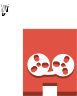 <?xml version="1.0" encoding="UTF-8"?>
<dia:diagram xmlns:dia="http://www.lysator.liu.se/~alla/dia/">
  <dia:layer name="Fondo" visible="true" active="true">
    <dia:group>
      <dia:object type="Standard - Text" version="1" id="O0">
        <dia:attribute name="obj_pos">
          <dia:point val="0,0"/>
        </dia:attribute>
        <dia:attribute name="obj_bb">
          <dia:rectangle val="0,-0.595;0.385,0.15"/>
        </dia:attribute>
        <dia:attribute name="text">
          <dia:composite type="text">
            <dia:attribute name="string">
              <dia:string># #</dia:string>
            </dia:attribute>
            <dia:attribute name="font">
              <dia:font family="monospace" style="0" name="Courier"/>
            </dia:attribute>
            <dia:attribute name="height">
              <dia:real val="0.8"/>
            </dia:attribute>
            <dia:attribute name="pos">
              <dia:point val="0,0"/>
            </dia:attribute>
            <dia:attribute name="color">
              <dia:color val="#000000"/>
            </dia:attribute>
            <dia:attribute name="alignment">
              <dia:enum val="0"/>
            </dia:attribute>
          </dia:composite>
        </dia:attribute>
        <dia:attribute name="valign">
          <dia:enum val="3"/>
        </dia:attribute>
      </dia:object>
      <dia:object type="Standard - Text" version="1" id="O1">
        <dia:attribute name="obj_pos">
          <dia:point val="0,0"/>
        </dia:attribute>
        <dia:attribute name="obj_bb">
          <dia:rectangle val="0,-0.595;0.385,0.15"/>
        </dia:attribute>
        <dia:attribute name="text">
          <dia:composite type="text">
            <dia:attribute name="string">
              <dia:string>#V#</dia:string>
            </dia:attribute>
            <dia:attribute name="font">
              <dia:font family="monospace" style="0" name="Courier"/>
            </dia:attribute>
            <dia:attribute name="height">
              <dia:real val="0.8"/>
            </dia:attribute>
            <dia:attribute name="pos">
              <dia:point val="0,0"/>
            </dia:attribute>
            <dia:attribute name="color">
              <dia:color val="#000000"/>
            </dia:attribute>
            <dia:attribute name="alignment">
              <dia:enum val="0"/>
            </dia:attribute>
          </dia:composite>
        </dia:attribute>
        <dia:attribute name="valign">
          <dia:enum val="3"/>
        </dia:attribute>
      </dia:object>
      <dia:object type="Standard - Text" version="1" id="O2">
        <dia:attribute name="obj_pos">
          <dia:point val="0,0"/>
        </dia:attribute>
        <dia:attribute name="obj_bb">
          <dia:rectangle val="0,-0.595;0.385,0.15"/>
        </dia:attribute>
        <dia:attribute name="text">
          <dia:composite type="text">
            <dia:attribute name="string">
              <dia:string>#i#</dia:string>
            </dia:attribute>
            <dia:attribute name="font">
              <dia:font family="monospace" style="0" name="Courier"/>
            </dia:attribute>
            <dia:attribute name="height">
              <dia:real val="0.8"/>
            </dia:attribute>
            <dia:attribute name="pos">
              <dia:point val="0,0"/>
            </dia:attribute>
            <dia:attribute name="color">
              <dia:color val="#000000"/>
            </dia:attribute>
            <dia:attribute name="alignment">
              <dia:enum val="0"/>
            </dia:attribute>
          </dia:composite>
        </dia:attribute>
        <dia:attribute name="valign">
          <dia:enum val="3"/>
        </dia:attribute>
      </dia:object>
      <dia:object type="Standard - Text" version="1" id="O3">
        <dia:attribute name="obj_pos">
          <dia:point val="0,0"/>
        </dia:attribute>
        <dia:attribute name="obj_bb">
          <dia:rectangle val="0,-0.595;0.385,0.15"/>
        </dia:attribute>
        <dia:attribute name="text">
          <dia:composite type="text">
            <dia:attribute name="string">
              <dia:string>#r#</dia:string>
            </dia:attribute>
            <dia:attribute name="font">
              <dia:font family="monospace" style="0" name="Courier"/>
            </dia:attribute>
            <dia:attribute name="height">
              <dia:real val="0.8"/>
            </dia:attribute>
            <dia:attribute name="pos">
              <dia:point val="0,0"/>
            </dia:attribute>
            <dia:attribute name="color">
              <dia:color val="#000000"/>
            </dia:attribute>
            <dia:attribute name="alignment">
              <dia:enum val="0"/>
            </dia:attribute>
          </dia:composite>
        </dia:attribute>
        <dia:attribute name="valign">
          <dia:enum val="3"/>
        </dia:attribute>
      </dia:object>
      <dia:object type="Standard - Text" version="1" id="O4">
        <dia:attribute name="obj_pos">
          <dia:point val="0,0"/>
        </dia:attribute>
        <dia:attribute name="obj_bb">
          <dia:rectangle val="0,-0.595;0.385,0.15"/>
        </dia:attribute>
        <dia:attribute name="text">
          <dia:composite type="text">
            <dia:attribute name="string">
              <dia:string>#t#</dia:string>
            </dia:attribute>
            <dia:attribute name="font">
              <dia:font family="monospace" style="0" name="Courier"/>
            </dia:attribute>
            <dia:attribute name="height">
              <dia:real val="0.8"/>
            </dia:attribute>
            <dia:attribute name="pos">
              <dia:point val="0,0"/>
            </dia:attribute>
            <dia:attribute name="color">
              <dia:color val="#000000"/>
            </dia:attribute>
            <dia:attribute name="alignment">
              <dia:enum val="0"/>
            </dia:attribute>
          </dia:composite>
        </dia:attribute>
        <dia:attribute name="valign">
          <dia:enum val="3"/>
        </dia:attribute>
      </dia:object>
      <dia:object type="Standard - Text" version="1" id="O5">
        <dia:attribute name="obj_pos">
          <dia:point val="0,0"/>
        </dia:attribute>
        <dia:attribute name="obj_bb">
          <dia:rectangle val="0,-0.595;0.385,0.15"/>
        </dia:attribute>
        <dia:attribute name="text">
          <dia:composite type="text">
            <dia:attribute name="string">
              <dia:string>#u#</dia:string>
            </dia:attribute>
            <dia:attribute name="font">
              <dia:font family="monospace" style="0" name="Courier"/>
            </dia:attribute>
            <dia:attribute name="height">
              <dia:real val="0.8"/>
            </dia:attribute>
            <dia:attribute name="pos">
              <dia:point val="0,0"/>
            </dia:attribute>
            <dia:attribute name="color">
              <dia:color val="#000000"/>
            </dia:attribute>
            <dia:attribute name="alignment">
              <dia:enum val="0"/>
            </dia:attribute>
          </dia:composite>
        </dia:attribute>
        <dia:attribute name="valign">
          <dia:enum val="3"/>
        </dia:attribute>
      </dia:object>
      <dia:object type="Standard - Text" version="1" id="O6">
        <dia:attribute name="obj_pos">
          <dia:point val="0,0"/>
        </dia:attribute>
        <dia:attribute name="obj_bb">
          <dia:rectangle val="0,-0.595;0.385,0.15"/>
        </dia:attribute>
        <dia:attribute name="text">
          <dia:composite type="text">
            <dia:attribute name="string">
              <dia:string>#a#</dia:string>
            </dia:attribute>
            <dia:attribute name="font">
              <dia:font family="monospace" style="0" name="Courier"/>
            </dia:attribute>
            <dia:attribute name="height">
              <dia:real val="0.8"/>
            </dia:attribute>
            <dia:attribute name="pos">
              <dia:point val="0,0"/>
            </dia:attribute>
            <dia:attribute name="color">
              <dia:color val="#000000"/>
            </dia:attribute>
            <dia:attribute name="alignment">
              <dia:enum val="0"/>
            </dia:attribute>
          </dia:composite>
        </dia:attribute>
        <dia:attribute name="valign">
          <dia:enum val="3"/>
        </dia:attribute>
      </dia:object>
      <dia:object type="Standard - Text" version="1" id="O7">
        <dia:attribute name="obj_pos">
          <dia:point val="0,0"/>
        </dia:attribute>
        <dia:attribute name="obj_bb">
          <dia:rectangle val="0,-0.595;0.385,0.15"/>
        </dia:attribute>
        <dia:attribute name="text">
          <dia:composite type="text">
            <dia:attribute name="string">
              <dia:string>#l#</dia:string>
            </dia:attribute>
            <dia:attribute name="font">
              <dia:font family="monospace" style="0" name="Courier"/>
            </dia:attribute>
            <dia:attribute name="height">
              <dia:real val="0.8"/>
            </dia:attribute>
            <dia:attribute name="pos">
              <dia:point val="0,0"/>
            </dia:attribute>
            <dia:attribute name="color">
              <dia:color val="#000000"/>
            </dia:attribute>
            <dia:attribute name="alignment">
              <dia:enum val="0"/>
            </dia:attribute>
          </dia:composite>
        </dia:attribute>
        <dia:attribute name="valign">
          <dia:enum val="3"/>
        </dia:attribute>
      </dia:object>
      <dia:object type="Standard - Text" version="1" id="O8">
        <dia:attribute name="obj_pos">
          <dia:point val="0,0"/>
        </dia:attribute>
        <dia:attribute name="obj_bb">
          <dia:rectangle val="0,-0.595;0.385,0.15"/>
        </dia:attribute>
        <dia:attribute name="text">
          <dia:composite type="text">
            <dia:attribute name="string">
              <dia:string># #</dia:string>
            </dia:attribute>
            <dia:attribute name="font">
              <dia:font family="monospace" style="0" name="Courier"/>
            </dia:attribute>
            <dia:attribute name="height">
              <dia:real val="0.8"/>
            </dia:attribute>
            <dia:attribute name="pos">
              <dia:point val="0,0"/>
            </dia:attribute>
            <dia:attribute name="color">
              <dia:color val="#000000"/>
            </dia:attribute>
            <dia:attribute name="alignment">
              <dia:enum val="0"/>
            </dia:attribute>
          </dia:composite>
        </dia:attribute>
        <dia:attribute name="valign">
          <dia:enum val="3"/>
        </dia:attribute>
      </dia:object>
      <dia:object type="Standard - Text" version="1" id="O9">
        <dia:attribute name="obj_pos">
          <dia:point val="0,0"/>
        </dia:attribute>
        <dia:attribute name="obj_bb">
          <dia:rectangle val="0,-0.595;0.385,0.15"/>
        </dia:attribute>
        <dia:attribute name="text">
          <dia:composite type="text">
            <dia:attribute name="string">
              <dia:string>#T#</dia:string>
            </dia:attribute>
            <dia:attribute name="font">
              <dia:font family="monospace" style="0" name="Courier"/>
            </dia:attribute>
            <dia:attribute name="height">
              <dia:real val="0.8"/>
            </dia:attribute>
            <dia:attribute name="pos">
              <dia:point val="0,0"/>
            </dia:attribute>
            <dia:attribute name="color">
              <dia:color val="#000000"/>
            </dia:attribute>
            <dia:attribute name="alignment">
              <dia:enum val="0"/>
            </dia:attribute>
          </dia:composite>
        </dia:attribute>
        <dia:attribute name="valign">
          <dia:enum val="3"/>
        </dia:attribute>
      </dia:object>
      <dia:object type="Standard - Text" version="1" id="O10">
        <dia:attribute name="obj_pos">
          <dia:point val="0,0"/>
        </dia:attribute>
        <dia:attribute name="obj_bb">
          <dia:rectangle val="0,-0.595;0.385,0.15"/>
        </dia:attribute>
        <dia:attribute name="text">
          <dia:composite type="text">
            <dia:attribute name="string">
              <dia:string>#a#</dia:string>
            </dia:attribute>
            <dia:attribute name="font">
              <dia:font family="monospace" style="0" name="Courier"/>
            </dia:attribute>
            <dia:attribute name="height">
              <dia:real val="0.8"/>
            </dia:attribute>
            <dia:attribute name="pos">
              <dia:point val="0,0"/>
            </dia:attribute>
            <dia:attribute name="color">
              <dia:color val="#000000"/>
            </dia:attribute>
            <dia:attribute name="alignment">
              <dia:enum val="0"/>
            </dia:attribute>
          </dia:composite>
        </dia:attribute>
        <dia:attribute name="valign">
          <dia:enum val="3"/>
        </dia:attribute>
      </dia:object>
      <dia:object type="Standard - Text" version="1" id="O11">
        <dia:attribute name="obj_pos">
          <dia:point val="0,0"/>
        </dia:attribute>
        <dia:attribute name="obj_bb">
          <dia:rectangle val="0,-0.595;0.385,0.15"/>
        </dia:attribute>
        <dia:attribute name="text">
          <dia:composite type="text">
            <dia:attribute name="string">
              <dia:string>#p#</dia:string>
            </dia:attribute>
            <dia:attribute name="font">
              <dia:font family="monospace" style="0" name="Courier"/>
            </dia:attribute>
            <dia:attribute name="height">
              <dia:real val="0.8"/>
            </dia:attribute>
            <dia:attribute name="pos">
              <dia:point val="0,0"/>
            </dia:attribute>
            <dia:attribute name="color">
              <dia:color val="#000000"/>
            </dia:attribute>
            <dia:attribute name="alignment">
              <dia:enum val="0"/>
            </dia:attribute>
          </dia:composite>
        </dia:attribute>
        <dia:attribute name="valign">
          <dia:enum val="3"/>
        </dia:attribute>
      </dia:object>
      <dia:object type="Standard - Text" version="1" id="O12">
        <dia:attribute name="obj_pos">
          <dia:point val="0,0"/>
        </dia:attribute>
        <dia:attribute name="obj_bb">
          <dia:rectangle val="0,-0.595;0.385,0.15"/>
        </dia:attribute>
        <dia:attribute name="text">
          <dia:composite type="text">
            <dia:attribute name="string">
              <dia:string>#e#</dia:string>
            </dia:attribute>
            <dia:attribute name="font">
              <dia:font family="monospace" style="0" name="Courier"/>
            </dia:attribute>
            <dia:attribute name="height">
              <dia:real val="0.8"/>
            </dia:attribute>
            <dia:attribute name="pos">
              <dia:point val="0,0"/>
            </dia:attribute>
            <dia:attribute name="color">
              <dia:color val="#000000"/>
            </dia:attribute>
            <dia:attribute name="alignment">
              <dia:enum val="0"/>
            </dia:attribute>
          </dia:composite>
        </dia:attribute>
        <dia:attribute name="valign">
          <dia:enum val="3"/>
        </dia:attribute>
      </dia:object>
      <dia:object type="Standard - Text" version="1" id="O13">
        <dia:attribute name="obj_pos">
          <dia:point val="0,0"/>
        </dia:attribute>
        <dia:attribute name="obj_bb">
          <dia:rectangle val="0,-0.595;0.385,0.15"/>
        </dia:attribute>
        <dia:attribute name="text">
          <dia:composite type="text">
            <dia:attribute name="string">
              <dia:string># #</dia:string>
            </dia:attribute>
            <dia:attribute name="font">
              <dia:font family="monospace" style="0" name="Courier"/>
            </dia:attribute>
            <dia:attribute name="height">
              <dia:real val="0.8"/>
            </dia:attribute>
            <dia:attribute name="pos">
              <dia:point val="0,0"/>
            </dia:attribute>
            <dia:attribute name="color">
              <dia:color val="#000000"/>
            </dia:attribute>
            <dia:attribute name="alignment">
              <dia:enum val="0"/>
            </dia:attribute>
          </dia:composite>
        </dia:attribute>
        <dia:attribute name="valign">
          <dia:enum val="3"/>
        </dia:attribute>
      </dia:object>
      <dia:object type="Standard - Text" version="1" id="O14">
        <dia:attribute name="obj_pos">
          <dia:point val="0,0"/>
        </dia:attribute>
        <dia:attribute name="obj_bb">
          <dia:rectangle val="0,-0.595;0.385,0.15"/>
        </dia:attribute>
        <dia:attribute name="text">
          <dia:composite type="text">
            <dia:attribute name="string">
              <dia:string>#L#</dia:string>
            </dia:attribute>
            <dia:attribute name="font">
              <dia:font family="monospace" style="0" name="Courier"/>
            </dia:attribute>
            <dia:attribute name="height">
              <dia:real val="0.8"/>
            </dia:attribute>
            <dia:attribute name="pos">
              <dia:point val="0,0"/>
            </dia:attribute>
            <dia:attribute name="color">
              <dia:color val="#000000"/>
            </dia:attribute>
            <dia:attribute name="alignment">
              <dia:enum val="0"/>
            </dia:attribute>
          </dia:composite>
        </dia:attribute>
        <dia:attribute name="valign">
          <dia:enum val="3"/>
        </dia:attribute>
      </dia:object>
      <dia:object type="Standard - Text" version="1" id="O15">
        <dia:attribute name="obj_pos">
          <dia:point val="0,0"/>
        </dia:attribute>
        <dia:attribute name="obj_bb">
          <dia:rectangle val="0,-0.595;0.385,0.15"/>
        </dia:attribute>
        <dia:attribute name="text">
          <dia:composite type="text">
            <dia:attribute name="string">
              <dia:string>#i#</dia:string>
            </dia:attribute>
            <dia:attribute name="font">
              <dia:font family="monospace" style="0" name="Courier"/>
            </dia:attribute>
            <dia:attribute name="height">
              <dia:real val="0.8"/>
            </dia:attribute>
            <dia:attribute name="pos">
              <dia:point val="0,0"/>
            </dia:attribute>
            <dia:attribute name="color">
              <dia:color val="#000000"/>
            </dia:attribute>
            <dia:attribute name="alignment">
              <dia:enum val="0"/>
            </dia:attribute>
          </dia:composite>
        </dia:attribute>
        <dia:attribute name="valign">
          <dia:enum val="3"/>
        </dia:attribute>
      </dia:object>
      <dia:object type="Standard - Text" version="1" id="O16">
        <dia:attribute name="obj_pos">
          <dia:point val="0,0"/>
        </dia:attribute>
        <dia:attribute name="obj_bb">
          <dia:rectangle val="0,-0.595;0.385,0.15"/>
        </dia:attribute>
        <dia:attribute name="text">
          <dia:composite type="text">
            <dia:attribute name="string">
              <dia:string>#b#</dia:string>
            </dia:attribute>
            <dia:attribute name="font">
              <dia:font family="monospace" style="0" name="Courier"/>
            </dia:attribute>
            <dia:attribute name="height">
              <dia:real val="0.8"/>
            </dia:attribute>
            <dia:attribute name="pos">
              <dia:point val="0,0"/>
            </dia:attribute>
            <dia:attribute name="color">
              <dia:color val="#000000"/>
            </dia:attribute>
            <dia:attribute name="alignment">
              <dia:enum val="0"/>
            </dia:attribute>
          </dia:composite>
        </dia:attribute>
        <dia:attribute name="valign">
          <dia:enum val="3"/>
        </dia:attribute>
      </dia:object>
      <dia:object type="Standard - Text" version="1" id="O17">
        <dia:attribute name="obj_pos">
          <dia:point val="0,0"/>
        </dia:attribute>
        <dia:attribute name="obj_bb">
          <dia:rectangle val="0,-0.595;0.385,0.15"/>
        </dia:attribute>
        <dia:attribute name="text">
          <dia:composite type="text">
            <dia:attribute name="string">
              <dia:string>#r#</dia:string>
            </dia:attribute>
            <dia:attribute name="font">
              <dia:font family="monospace" style="0" name="Courier"/>
            </dia:attribute>
            <dia:attribute name="height">
              <dia:real val="0.8"/>
            </dia:attribute>
            <dia:attribute name="pos">
              <dia:point val="0,0"/>
            </dia:attribute>
            <dia:attribute name="color">
              <dia:color val="#000000"/>
            </dia:attribute>
            <dia:attribute name="alignment">
              <dia:enum val="0"/>
            </dia:attribute>
          </dia:composite>
        </dia:attribute>
        <dia:attribute name="valign">
          <dia:enum val="3"/>
        </dia:attribute>
      </dia:object>
      <dia:object type="Standard - Text" version="1" id="O18">
        <dia:attribute name="obj_pos">
          <dia:point val="0,0"/>
        </dia:attribute>
        <dia:attribute name="obj_bb">
          <dia:rectangle val="0,-0.595;0.385,0.15"/>
        </dia:attribute>
        <dia:attribute name="text">
          <dia:composite type="text">
            <dia:attribute name="string">
              <dia:string>#a#</dia:string>
            </dia:attribute>
            <dia:attribute name="font">
              <dia:font family="monospace" style="0" name="Courier"/>
            </dia:attribute>
            <dia:attribute name="height">
              <dia:real val="0.8"/>
            </dia:attribute>
            <dia:attribute name="pos">
              <dia:point val="0,0"/>
            </dia:attribute>
            <dia:attribute name="color">
              <dia:color val="#000000"/>
            </dia:attribute>
            <dia:attribute name="alignment">
              <dia:enum val="0"/>
            </dia:attribute>
          </dia:composite>
        </dia:attribute>
        <dia:attribute name="valign">
          <dia:enum val="3"/>
        </dia:attribute>
      </dia:object>
      <dia:object type="Standard - Text" version="1" id="O19">
        <dia:attribute name="obj_pos">
          <dia:point val="0,0"/>
        </dia:attribute>
        <dia:attribute name="obj_bb">
          <dia:rectangle val="0,-0.595;0.385,0.15"/>
        </dia:attribute>
        <dia:attribute name="text">
          <dia:composite type="text">
            <dia:attribute name="string">
              <dia:string>#r#</dia:string>
            </dia:attribute>
            <dia:attribute name="font">
              <dia:font family="monospace" style="0" name="Courier"/>
            </dia:attribute>
            <dia:attribute name="height">
              <dia:real val="0.8"/>
            </dia:attribute>
            <dia:attribute name="pos">
              <dia:point val="0,0"/>
            </dia:attribute>
            <dia:attribute name="color">
              <dia:color val="#000000"/>
            </dia:attribute>
            <dia:attribute name="alignment">
              <dia:enum val="0"/>
            </dia:attribute>
          </dia:composite>
        </dia:attribute>
        <dia:attribute name="valign">
          <dia:enum val="3"/>
        </dia:attribute>
      </dia:object>
      <dia:object type="Standard - Text" version="1" id="O20">
        <dia:attribute name="obj_pos">
          <dia:point val="0,0"/>
        </dia:attribute>
        <dia:attribute name="obj_bb">
          <dia:rectangle val="0,-0.595;0.385,0.15"/>
        </dia:attribute>
        <dia:attribute name="text">
          <dia:composite type="text">
            <dia:attribute name="string">
              <dia:string>#y#</dia:string>
            </dia:attribute>
            <dia:attribute name="font">
              <dia:font family="monospace" style="0" name="Courier"/>
            </dia:attribute>
            <dia:attribute name="height">
              <dia:real val="0.8"/>
            </dia:attribute>
            <dia:attribute name="pos">
              <dia:point val="0,0"/>
            </dia:attribute>
            <dia:attribute name="color">
              <dia:color val="#000000"/>
            </dia:attribute>
            <dia:attribute name="alignment">
              <dia:enum val="0"/>
            </dia:attribute>
          </dia:composite>
        </dia:attribute>
        <dia:attribute name="valign">
          <dia:enum val="3"/>
        </dia:attribute>
      </dia:object>
      <dia:group>
        <dia:group>
          <dia:object type="Standard - Box" version="0" id="O21">
            <dia:attribute name="obj_pos">
              <dia:point val="2.057,3.472"/>
            </dia:attribute>
            <dia:attribute name="obj_bb">
              <dia:rectangle val="2.057,3.472;2.831,3.631"/>
            </dia:attribute>
            <dia:attribute name="elem_corner">
              <dia:point val="2.057,3.472"/>
            </dia:attribute>
            <dia:attribute name="elem_width">
              <dia:real val="0.774"/>
            </dia:attribute>
            <dia:attribute name="elem_height">
              <dia:real val="0.159"/>
            </dia:attribute>
            <dia:attribute name="border_width">
              <dia:real val="0"/>
            </dia:attribute>
            <dia:attribute name="border_color">
              <dia:color val="#8c3123"/>
            </dia:attribute>
            <dia:attribute name="inner_color">
              <dia:color val="#8c3123"/>
            </dia:attribute>
            <dia:attribute name="show_background">
              <dia:boolean val="true"/>
            </dia:attribute>
          </dia:object>
        </dia:group>
        <dia:group>
          <dia:object type="Standard - Polygon" version="0" id="O22">
            <dia:attribute name="obj_pos">
              <dia:point val="3.768,0.823"/>
            </dia:attribute>
            <dia:attribute name="obj_bb">
              <dia:rectangle val="1.121,0.823;3.768,3.977"/>
            </dia:attribute>
            <dia:attribute name="poly_points">
              <dia:point val="3.768,0.823"/>
              <dia:point val="3.768,3.977"/>
              <dia:point val="2.831,3.977"/>
              <dia:point val="2.831,3.472"/>
              <dia:point val="2.057,3.472"/>
              <dia:point val="2.057,3.964"/>
              <dia:point val="1.121,3.964"/>
              <dia:point val="1.121,0.823"/>
            </dia:attribute>
            <dia:attribute name="line_color">
              <dia:color val="#e05243"/>
            </dia:attribute>
            <dia:attribute name="line_width">
              <dia:real val="0"/>
            </dia:attribute>
            <dia:attribute name="inner_color">
              <dia:color val="#e05243"/>
            </dia:attribute>
            <dia:attribute name="show_background">
              <dia:boolean val="true"/>
            </dia:attribute>
          </dia:object>
        </dia:group>
        <dia:group>
          <dia:object type="Standard - Box" version="0" id="O23">
            <dia:attribute name="obj_pos">
              <dia:point val="2.831,3.964"/>
            </dia:attribute>
            <dia:attribute name="obj_bb">
              <dia:rectangle val="2.831,3.964;3.768,4.123"/>
            </dia:attribute>
            <dia:attribute name="elem_corner">
              <dia:point val="2.831,3.964"/>
            </dia:attribute>
            <dia:attribute name="elem_width">
              <dia:real val="0.936"/>
            </dia:attribute>
            <dia:attribute name="elem_height">
              <dia:real val="0.159"/>
            </dia:attribute>
            <dia:attribute name="border_width">
              <dia:real val="0"/>
            </dia:attribute>
            <dia:attribute name="border_color">
              <dia:color val="#8c3123"/>
            </dia:attribute>
            <dia:attribute name="inner_color">
              <dia:color val="#8c3123"/>
            </dia:attribute>
            <dia:attribute name="show_background">
              <dia:boolean val="true"/>
            </dia:attribute>
          </dia:object>
        </dia:group>
        <dia:group>
          <dia:object type="Standard - Box" version="0" id="O24">
            <dia:attribute name="obj_pos">
              <dia:point val="1.121,3.964"/>
            </dia:attribute>
            <dia:attribute name="obj_bb">
              <dia:rectangle val="1.121,3.964;2.057,4.123"/>
            </dia:attribute>
            <dia:attribute name="elem_corner">
              <dia:point val="1.121,3.964"/>
            </dia:attribute>
            <dia:attribute name="elem_width">
              <dia:real val="0.936"/>
            </dia:attribute>
            <dia:attribute name="elem_height">
              <dia:real val="0.159"/>
            </dia:attribute>
            <dia:attribute name="border_width">
              <dia:real val="0"/>
            </dia:attribute>
            <dia:attribute name="border_color">
              <dia:color val="#8c3123"/>
            </dia:attribute>
            <dia:attribute name="inner_color">
              <dia:color val="#8c3123"/>
            </dia:attribute>
            <dia:attribute name="show_background">
              <dia:boolean val="true"/>
            </dia:attribute>
          </dia:object>
        </dia:group>
      </dia:group>
      <dia:group>
        <dia:group>
          <dia:object type="Standard - Box" version="0" id="O25">
            <dia:attribute name="obj_pos">
              <dia:point val="1.343,2.571"/>
            </dia:attribute>
            <dia:attribute name="obj_bb">
              <dia:rectangle val="1.343,2.571;2.418,2.677"/>
            </dia:attribute>
            <dia:attribute name="elem_corner">
              <dia:point val="1.343,2.571"/>
            </dia:attribute>
            <dia:attribute name="elem_width">
              <dia:real val="1.075"/>
            </dia:attribute>
            <dia:attribute name="elem_height">
              <dia:real val="0.106"/>
            </dia:attribute>
            <dia:attribute name="border_width">
              <dia:real val="0"/>
            </dia:attribute>
            <dia:attribute name="border_color">
              <dia:color val="#484a4b"/>
            </dia:attribute>
            <dia:attribute name="inner_color">
              <dia:color val="#484a4b"/>
            </dia:attribute>
            <dia:attribute name="show_background">
              <dia:boolean val="true"/>
            </dia:attribute>
          </dia:object>
          <dia:object type="Standard - Box" version="0" id="O26">
            <dia:attribute name="obj_pos">
              <dia:point val="2.568,2.589"/>
            </dia:attribute>
            <dia:attribute name="obj_bb">
              <dia:rectangle val="2.568,2.589;3.642,2.714"/>
            </dia:attribute>
            <dia:attribute name="elem_corner">
              <dia:point val="2.568,2.589"/>
            </dia:attribute>
            <dia:attribute name="elem_width">
              <dia:real val="1.075"/>
            </dia:attribute>
            <dia:attribute name="elem_height">
              <dia:real val="0.125"/>
            </dia:attribute>
            <dia:attribute name="border_width">
              <dia:real val="0"/>
            </dia:attribute>
            <dia:attribute name="border_color">
              <dia:color val="#484a4b"/>
            </dia:attribute>
            <dia:attribute name="inner_color">
              <dia:color val="#484a4b"/>
            </dia:attribute>
            <dia:attribute name="show_background">
              <dia:boolean val="true"/>
            </dia:attribute>
          </dia:object>
          <dia:object type="Standard - Beziergon" version="0" id="O27">
            <dia:attribute name="obj_pos">
              <dia:point val="3.335,2.231"/>
            </dia:attribute>
            <dia:attribute name="obj_bb">
              <dia:rectangle val="1.343,2.156;3.643,3.255"/>
            </dia:attribute>
            <dia:attribute name="bez_points">
              <dia:point val="3.335,2.231"/>
              <dia:point val="3.067,2.104"/>
              <dia:point val="2.746,2.219"/>
              <dia:point val="2.619,2.487"/>
              <dia:point val="2.533,2.669"/>
              <dia:point val="2.558,2.874"/>
              <dia:point val="2.667,3.027"/>
              <dia:point val="2.542,3.059"/>
              <dia:point val="2.419,3.061"/>
              <dia:point val="2.271,3.061"/>
              <dia:point val="2.296,3.036"/>
              <dia:point val="2.303,3.027"/>
              <dia:point val="2.323,2.998"/>
              <dia:point val="2.383,2.912"/>
              <dia:point val="2.418,2.807"/>
              <dia:point val="2.418,2.693"/>
              <dia:point val="2.418,2.397"/>
              <dia:point val="2.178,2.156"/>
              <dia:point val="1.881,2.156"/>
              <dia:point val="1.584,2.156"/>
              <dia:point val="1.343,2.397"/>
              <dia:point val="1.343,2.693"/>
              <dia:point val="1.343,2.99"/>
              <dia:point val="1.584,3.231"/>
              <dia:point val="1.881,3.231"/>
              <dia:point val="1.976,3.231"/>
              <dia:point val="2.066,3.206"/>
              <dia:point val="2.143,3.162"/>
              <dia:point val="2.174,3.165"/>
              <dia:point val="2.206,3.168"/>
              <dia:point val="2.239,3.169"/>
              <dia:point val="2.239,3.169"/>
              <dia:point val="2.493,3.198"/>
              <dia:point val="2.765,3.133"/>
              <dia:point val="2.799,3.16"/>
              <dia:point val="2.835,3.184"/>
              <dia:point val="2.875,3.203"/>
              <dia:point val="3.143,3.33"/>
              <dia:point val="3.464,3.215"/>
              <dia:point val="3.591,2.947"/>
              <dia:point val="3.718,2.679"/>
              <dia:point val="3.603,2.358"/>
            </dia:attribute>
            <dia:attribute name="corner_types">
              <dia:enum val="-1525258568"/>
              <dia:enum val="0"/>
              <dia:enum val="0"/>
              <dia:enum val="0"/>
              <dia:enum val="0"/>
              <dia:enum val="0"/>
              <dia:enum val="0"/>
              <dia:enum val="0"/>
              <dia:enum val="0"/>
              <dia:enum val="0"/>
              <dia:enum val="0"/>
              <dia:enum val="0"/>
              <dia:enum val="0"/>
              <dia:enum val="0"/>
              <dia:enum val="0"/>
            </dia:attribute>
            <dia:attribute name="line_color">
              <dia:color val="#8c3123"/>
            </dia:attribute>
            <dia:attribute name="line_width">
              <dia:real val="0"/>
            </dia:attribute>
            <dia:attribute name="inner_color">
              <dia:color val="#8c3123"/>
            </dia:attribute>
            <dia:attribute name="show_background">
              <dia:boolean val="true"/>
            </dia:attribute>
          </dia:object>
          <dia:object type="Standard - Beziergon" version="0" id="O28">
            <dia:attribute name="obj_pos">
              <dia:point val="3.335,2.127"/>
            </dia:attribute>
            <dia:attribute name="obj_bb">
              <dia:rectangle val="1.343,2.052;3.643,3.151"/>
            </dia:attribute>
            <dia:attribute name="bez_points">
              <dia:point val="3.335,2.127"/>
              <dia:point val="3.067,2.0"/>
              <dia:point val="2.746,2.115"/>
              <dia:point val="2.619,2.383"/>
              <dia:point val="2.533,2.565"/>
              <dia:point val="2.558,2.77"/>
              <dia:point val="2.667,2.923"/>
              <dia:point val="2.542,2.955"/>
              <dia:point val="2.403,2.975"/>
              <dia:point val="2.255,2.974"/>
              <dia:point val="2.356,2.877"/>
              <dia:point val="2.418,2.74"/>
              <dia:point val="2.418,2.589"/>
              <dia:point val="2.418,2.292"/>
              <dia:point val="2.178,2.052"/>
              <dia:point val="1.881,2.052"/>
              <dia:point val="1.584,2.052"/>
              <dia:point val="1.343,2.293"/>
              <dia:point val="1.343,2.589"/>
              <dia:point val="1.343,2.886"/>
              <dia:point val="1.584,3.127"/>
              <dia:point val="1.881,3.127"/>
              <dia:point val="1.976,3.127"/>
              <dia:point val="2.066,3.102"/>
              <dia:point val="2.143,3.058"/>
              <dia:point val="2.174,3.061"/>
              <dia:point val="2.206,3.064"/>
              <dia:point val="2.239,3.065"/>
              <dia:point val="2.239,3.065"/>
              <dia:point val="2.493,3.094"/>
              <dia:point val="2.765,3.029"/>
              <dia:point val="2.799,3.056"/>
              <dia:point val="2.835,3.08"/>
              <dia:point val="2.875,3.099"/>
              <dia:point val="3.143,3.226"/>
              <dia:point val="3.464,3.111"/>
              <dia:point val="3.591,2.843"/>
              <dia:point val="3.718,2.575"/>
              <dia:point val="3.603,2.254"/>
            </dia:attribute>
            <dia:attribute name="corner_types">
              <dia:enum val="-1525258584"/>
              <dia:enum val="0"/>
              <dia:enum val="0"/>
              <dia:enum val="0"/>
              <dia:enum val="0"/>
              <dia:enum val="0"/>
              <dia:enum val="0"/>
              <dia:enum val="0"/>
              <dia:enum val="0"/>
              <dia:enum val="0"/>
              <dia:enum val="0"/>
              <dia:enum val="0"/>
              <dia:enum val="0"/>
              <dia:enum val="0"/>
            </dia:attribute>
            <dia:attribute name="line_color">
              <dia:color val="#ffffff"/>
            </dia:attribute>
            <dia:attribute name="line_width">
              <dia:real val="0"/>
            </dia:attribute>
            <dia:attribute name="show_background">
              <dia:boolean val="true"/>
            </dia:attribute>
          </dia:object>
          <dia:object type="Standard - Beziergon" version="0" id="O29">
            <dia:attribute name="obj_pos">
              <dia:point val="1.76,2.718"/>
            </dia:attribute>
            <dia:attribute name="obj_bb">
              <dia:rectangle val="1.511,2.682;1.789,2.947"/>
            </dia:attribute>
            <dia:attribute name="bez_points">
              <dia:point val="1.76,2.718"/>
              <dia:point val="1.726,2.676"/>
              <dia:point val="1.664,2.67"/>
              <dia:point val="1.623,2.704"/>
              <dia:point val="1.547,2.766"/>
              <dia:point val="1.623,2.704"/>
              <dia:point val="1.547,2.766"/>
              <dia:point val="1.505,2.8"/>
              <dia:point val="1.499,2.861"/>
              <dia:point val="1.533,2.903"/>
              <dia:point val="1.54,2.912"/>
              <dia:point val="1.533,2.903"/>
              <dia:point val="1.54,2.912"/>
              <dia:point val="1.574,2.953"/>
              <dia:point val="1.636,2.96"/>
              <dia:point val="1.678,2.925"/>
              <dia:point val="1.753,2.864"/>
              <dia:point val="1.678,2.925"/>
              <dia:point val="1.753,2.864"/>
              <dia:point val="1.795,2.829"/>
              <dia:point val="1.801,2.768"/>
              <dia:point val="1.767,2.726"/>
              <dia:point val="1.76,2.718"/>
              <dia:point val="1.767,2.726"/>
            </dia:attribute>
            <dia:attribute name="corner_types">
              <dia:enum val="-1525258600"/>
              <dia:enum val="0"/>
              <dia:enum val="0"/>
              <dia:enum val="0"/>
              <dia:enum val="0"/>
              <dia:enum val="0"/>
              <dia:enum val="0"/>
              <dia:enum val="0"/>
              <dia:enum val="0"/>
            </dia:attribute>
            <dia:attribute name="line_color">
              <dia:color val="#e05243"/>
            </dia:attribute>
            <dia:attribute name="line_width">
              <dia:real val="0"/>
            </dia:attribute>
            <dia:attribute name="inner_color">
              <dia:color val="#e05243"/>
            </dia:attribute>
            <dia:attribute name="show_background">
              <dia:boolean val="true"/>
            </dia:attribute>
          </dia:object>
          <dia:object type="Standard - Beziergon" version="0" id="O30">
            <dia:attribute name="obj_pos">
              <dia:point val="2.356,2.616"/>
            </dia:attribute>
            <dia:attribute name="obj_bb">
              <dia:rectangle val="2.063,2.515;2.356,2.723"/>
            </dia:attribute>
            <dia:attribute name="bez_points">
              <dia:point val="2.356,2.616"/>
              <dia:point val="2.357,2.562"/>
              <dia:point val="2.313,2.517"/>
              <dia:point val="2.259,2.517"/>
              <dia:point val="2.162,2.515"/>
              <dia:point val="2.259,2.517"/>
              <dia:point val="2.162,2.515"/>
              <dia:point val="2.108,2.515"/>
              <dia:point val="2.064,2.558"/>
              <dia:point val="2.063,2.612"/>
              <dia:point val="2.063,2.623"/>
              <dia:point val="2.063,2.612"/>
              <dia:point val="2.063,2.623"/>
              <dia:point val="2.062,2.677"/>
              <dia:point val="2.105,2.721"/>
              <dia:point val="2.159,2.722"/>
              <dia:point val="2.257,2.723"/>
              <dia:point val="2.159,2.722"/>
              <dia:point val="2.257,2.723"/>
              <dia:point val="2.311,2.724"/>
              <dia:point val="2.355,2.681"/>
              <dia:point val="2.356,2.627"/>
              <dia:point val="2.356,2.616"/>
              <dia:point val="2.356,2.627"/>
            </dia:attribute>
            <dia:attribute name="corner_types">
              <dia:enum val="-1525258600"/>
              <dia:enum val="0"/>
              <dia:enum val="0"/>
              <dia:enum val="0"/>
              <dia:enum val="0"/>
              <dia:enum val="0"/>
              <dia:enum val="0"/>
              <dia:enum val="0"/>
              <dia:enum val="0"/>
            </dia:attribute>
            <dia:attribute name="line_color">
              <dia:color val="#e05243"/>
            </dia:attribute>
            <dia:attribute name="line_width">
              <dia:real val="0"/>
            </dia:attribute>
            <dia:attribute name="inner_color">
              <dia:color val="#e05243"/>
            </dia:attribute>
            <dia:attribute name="show_background">
              <dia:boolean val="true"/>
            </dia:attribute>
          </dia:object>
          <dia:object type="Standard - Beziergon" version="0" id="O31">
            <dia:attribute name="obj_pos">
              <dia:point val="1.832,2.401"/>
            </dia:attribute>
            <dia:attribute name="obj_bb">
              <dia:rectangle val="1.662,2.118;1.899,2.409"/>
            </dia:attribute>
            <dia:attribute name="bez_points">
              <dia:point val="1.832,2.401"/>
              <dia:point val="1.883,2.384"/>
              <dia:point val="1.911,2.328"/>
              <dia:point val="1.894,2.277"/>
              <dia:point val="1.863,2.184"/>
              <dia:point val="1.894,2.277"/>
              <dia:point val="1.863,2.184"/>
              <dia:point val="1.845,2.133"/>
              <dia:point val="1.79,2.106"/>
              <dia:point val="1.739,2.123"/>
              <dia:point val="1.729,2.126"/>
              <dia:point val="1.739,2.123"/>
              <dia:point val="1.729,2.126"/>
              <dia:point val="1.678,2.144"/>
              <dia:point val="1.65,2.199"/>
              <dia:point val="1.667,2.25"/>
              <dia:point val="1.698,2.343"/>
              <dia:point val="1.667,2.25"/>
              <dia:point val="1.698,2.343"/>
              <dia:point val="1.715,2.394"/>
              <dia:point val="1.771,2.421"/>
              <dia:point val="1.822,2.404"/>
              <dia:point val="1.832,2.401"/>
              <dia:point val="1.822,2.404"/>
            </dia:attribute>
            <dia:attribute name="corner_types">
              <dia:enum val="-1525258600"/>
              <dia:enum val="0"/>
              <dia:enum val="0"/>
              <dia:enum val="0"/>
              <dia:enum val="0"/>
              <dia:enum val="0"/>
              <dia:enum val="0"/>
              <dia:enum val="0"/>
              <dia:enum val="0"/>
            </dia:attribute>
            <dia:attribute name="line_color">
              <dia:color val="#e05243"/>
            </dia:attribute>
            <dia:attribute name="line_width">
              <dia:real val="0"/>
            </dia:attribute>
            <dia:attribute name="inner_color">
              <dia:color val="#e05243"/>
            </dia:attribute>
            <dia:attribute name="show_background">
              <dia:boolean val="true"/>
            </dia:attribute>
          </dia:object>
          <dia:object type="Standard - Ellipse" version="0" id="O32">
            <dia:attribute name="obj_pos">
              <dia:point val="1.805,2.513"/>
            </dia:attribute>
            <dia:attribute name="obj_bb">
              <dia:rectangle val="1.805,2.513;1.957,2.665"/>
            </dia:attribute>
            <dia:attribute name="elem_corner">
              <dia:point val="1.805,2.513"/>
            </dia:attribute>
            <dia:attribute name="elem_width">
              <dia:real val="0.152"/>
            </dia:attribute>
            <dia:attribute name="elem_height">
              <dia:real val="0.152"/>
            </dia:attribute>
            <dia:attribute name="border_width">
              <dia:real val="0"/>
            </dia:attribute>
            <dia:attribute name="border_color">
              <dia:color val="#e05243"/>
            </dia:attribute>
            <dia:attribute name="inner_color">
              <dia:color val="#e05243"/>
            </dia:attribute>
          </dia:object>
          <dia:object type="Standard - Beziergon" version="0" id="O33">
            <dia:attribute name="obj_pos">
              <dia:point val="3.169,2.777"/>
            </dia:attribute>
            <dia:attribute name="obj_bb">
              <dia:rectangle val="3.095,2.772;3.325,3.064"/>
            </dia:attribute>
            <dia:attribute name="bez_points">
              <dia:point val="3.169,2.777"/>
              <dia:point val="3.117,2.79"/>
              <dia:point val="3.085,2.843"/>
              <dia:point val="3.098,2.895"/>
              <dia:point val="3.122,2.99"/>
              <dia:point val="3.098,2.895"/>
              <dia:point val="3.122,2.99"/>
              <dia:point val="3.135,3.043"/>
              <dia:point val="3.188,3.075"/>
              <dia:point val="3.24,3.062"/>
              <dia:point val="3.251,3.059"/>
              <dia:point val="3.24,3.062"/>
              <dia:point val="3.251,3.059"/>
              <dia:point val="3.303,3.046"/>
              <dia:point val="3.335,2.993"/>
              <dia:point val="3.322,2.941"/>
              <dia:point val="3.298,2.846"/>
              <dia:point val="3.322,2.941"/>
              <dia:point val="3.298,2.846"/>
              <dia:point val="3.285,2.793"/>
              <dia:point val="3.232,2.761"/>
              <dia:point val="3.18,2.774"/>
              <dia:point val="3.169,2.777"/>
              <dia:point val="3.18,2.774"/>
            </dia:attribute>
            <dia:attribute name="corner_types">
              <dia:enum val="-1525258632"/>
              <dia:enum val="0"/>
              <dia:enum val="0"/>
              <dia:enum val="0"/>
              <dia:enum val="0"/>
              <dia:enum val="0"/>
              <dia:enum val="0"/>
              <dia:enum val="0"/>
              <dia:enum val="0"/>
            </dia:attribute>
            <dia:attribute name="line_color">
              <dia:color val="#e05243"/>
            </dia:attribute>
            <dia:attribute name="line_width">
              <dia:real val="0"/>
            </dia:attribute>
            <dia:attribute name="inner_color">
              <dia:color val="#e05243"/>
            </dia:attribute>
            <dia:attribute name="show_background">
              <dia:boolean val="true"/>
            </dia:attribute>
          </dia:object>
          <dia:object type="Standard - Beziergon" version="0" id="O34">
            <dia:attribute name="obj_pos">
              <dia:point val="3.332,2.195"/>
            </dia:attribute>
            <dia:attribute name="obj_bb">
              <dia:rectangle val="3.148,2.185;3.397,2.473"/>
            </dia:attribute>
            <dia:attribute name="bez_points">
              <dia:point val="3.332,2.195"/>
              <dia:point val="3.284,2.171"/>
              <dia:point val="3.225,2.191"/>
              <dia:point val="3.201,2.24"/>
              <dia:point val="3.159,2.327"/>
              <dia:point val="3.201,2.24"/>
              <dia:point val="3.159,2.327"/>
              <dia:point val="3.135,2.376"/>
              <dia:point val="3.155,2.434"/>
              <dia:point val="3.203,2.458"/>
              <dia:point val="3.213,2.463"/>
              <dia:point val="3.203,2.458"/>
              <dia:point val="3.213,2.463"/>
              <dia:point val="3.261,2.487"/>
              <dia:point val="3.32,2.467"/>
              <dia:point val="3.344,2.418"/>
              <dia:point val="3.387,2.33"/>
              <dia:point val="3.344,2.418"/>
              <dia:point val="3.387,2.33"/>
              <dia:point val="3.41,2.282"/>
              <dia:point val="3.39,2.223"/>
              <dia:point val="3.342,2.2"/>
              <dia:point val="3.332,2.195"/>
              <dia:point val="3.342,2.2"/>
            </dia:attribute>
            <dia:attribute name="corner_types">
              <dia:enum val="-1525258632"/>
              <dia:enum val="0"/>
              <dia:enum val="0"/>
              <dia:enum val="0"/>
              <dia:enum val="0"/>
              <dia:enum val="0"/>
              <dia:enum val="0"/>
              <dia:enum val="0"/>
              <dia:enum val="0"/>
            </dia:attribute>
            <dia:attribute name="line_color">
              <dia:color val="#e05243"/>
            </dia:attribute>
            <dia:attribute name="line_width">
              <dia:real val="0"/>
            </dia:attribute>
            <dia:attribute name="inner_color">
              <dia:color val="#e05243"/>
            </dia:attribute>
            <dia:attribute name="show_background">
              <dia:boolean val="true"/>
            </dia:attribute>
          </dia:object>
          <dia:object type="Standard - Beziergon" version="0" id="O35">
            <dia:attribute name="obj_pos">
              <dia:point val="2.914,2.577"/>
            </dia:attribute>
            <dia:attribute name="obj_bb">
              <dia:rectangle val="2.621,2.456;2.915,2.673"/>
            </dia:attribute>
            <dia:attribute name="bez_points">
              <dia:point val="2.914,2.577"/>
              <dia:point val="2.92,2.523"/>
              <dia:point val="2.882,2.474"/>
              <dia:point val="2.828,2.468"/>
              <dia:point val="2.731,2.456"/>
              <dia:point val="2.828,2.468"/>
              <dia:point val="2.731,2.456"/>
              <dia:point val="2.678,2.45"/>
              <dia:point val="2.629,2.488"/>
              <dia:point val="2.623,2.542"/>
              <dia:point val="2.622,2.553"/>
              <dia:point val="2.623,2.542"/>
              <dia:point val="2.622,2.553"/>
              <dia:point val="2.615,2.606"/>
              <dia:point val="2.653,2.655"/>
              <dia:point val="2.707,2.661"/>
              <dia:point val="2.804,2.673"/>
              <dia:point val="2.707,2.661"/>
              <dia:point val="2.804,2.673"/>
              <dia:point val="2.858,2.679"/>
              <dia:point val="2.906,2.641"/>
              <dia:point val="2.913,2.587"/>
              <dia:point val="2.914,2.577"/>
              <dia:point val="2.913,2.587"/>
            </dia:attribute>
            <dia:attribute name="corner_types">
              <dia:enum val="-1525258632"/>
              <dia:enum val="0"/>
              <dia:enum val="0"/>
              <dia:enum val="0"/>
              <dia:enum val="0"/>
              <dia:enum val="0"/>
              <dia:enum val="0"/>
              <dia:enum val="0"/>
              <dia:enum val="0"/>
            </dia:attribute>
            <dia:attribute name="line_color">
              <dia:color val="#e05243"/>
            </dia:attribute>
            <dia:attribute name="line_width">
              <dia:real val="0"/>
            </dia:attribute>
            <dia:attribute name="inner_color">
              <dia:color val="#e05243"/>
            </dia:attribute>
            <dia:attribute name="show_background">
              <dia:boolean val="true"/>
            </dia:attribute>
          </dia:object>
          <dia:object type="Standard - Beziergon" version="0" id="O36">
            <dia:attribute name="obj_pos">
              <dia:point val="3.138,2.544"/>
            </dia:attribute>
            <dia:attribute name="obj_bb">
              <dia:rectangle val="3.029,2.537;3.181,2.689"/>
            </dia:attribute>
            <dia:attribute name="bez_points">
              <dia:point val="3.138,2.544"/>
              <dia:point val="3.1,2.526"/>
              <dia:point val="3.054,2.543"/>
              <dia:point val="3.036,2.581"/>
              <dia:point val="3.018,2.619"/>
              <dia:point val="3.035,2.664"/>
              <dia:point val="3.073,2.682"/>
              <dia:point val="3.111,2.7"/>
              <dia:point val="3.156,2.684"/>
              <dia:point val="3.174,2.646"/>
              <dia:point val="3.192,2.608"/>
              <dia:point val="3.176,2.562"/>
            </dia:attribute>
            <dia:attribute name="corner_types">
              <dia:enum val="-1525258616"/>
              <dia:enum val="0"/>
              <dia:enum val="0"/>
              <dia:enum val="0"/>
              <dia:enum val="0"/>
            </dia:attribute>
            <dia:attribute name="line_color">
              <dia:color val="#e05243"/>
            </dia:attribute>
            <dia:attribute name="line_width">
              <dia:real val="0"/>
            </dia:attribute>
            <dia:attribute name="inner_color">
              <dia:color val="#e05243"/>
            </dia:attribute>
            <dia:attribute name="show_background">
              <dia:boolean val="true"/>
            </dia:attribute>
          </dia:object>
          <dia:object type="Standard - Beziergon" version="0" id="O37">
            <dia:attribute name="obj_pos">
              <dia:point val="2.356,2.616"/>
            </dia:attribute>
            <dia:attribute name="obj_bb">
              <dia:rectangle val="2.063,2.515;2.356,2.616"/>
            </dia:attribute>
            <dia:attribute name="bez_points">
              <dia:point val="2.356,2.616"/>
              <dia:point val="2.357,2.562"/>
              <dia:point val="2.313,2.517"/>
              <dia:point val="2.259,2.517"/>
              <dia:point val="2.162,2.515"/>
              <dia:point val="2.259,2.517"/>
              <dia:point val="2.162,2.515"/>
              <dia:point val="2.108,2.515"/>
              <dia:point val="2.061,2.566"/>
              <dia:point val="2.063,2.612"/>
              <dia:point val="2.237,2.567"/>
              <dia:point val="2.356,2.616"/>
            </dia:attribute>
            <dia:attribute name="corner_types">
              <dia:enum val="-1525258616"/>
              <dia:enum val="0"/>
              <dia:enum val="0"/>
              <dia:enum val="0"/>
              <dia:enum val="0"/>
            </dia:attribute>
            <dia:attribute name="line_color">
              <dia:color val="#8c3123"/>
            </dia:attribute>
            <dia:attribute name="line_width">
              <dia:real val="0"/>
            </dia:attribute>
            <dia:attribute name="inner_color">
              <dia:color val="#8c3123"/>
            </dia:attribute>
            <dia:attribute name="show_background">
              <dia:boolean val="true"/>
            </dia:attribute>
          </dia:object>
          <dia:object type="Standard - Beziergon" version="0" id="O38">
            <dia:attribute name="obj_pos">
              <dia:point val="2.622,2.537"/>
            </dia:attribute>
            <dia:attribute name="obj_bb">
              <dia:rectangle val="2.622,2.45;2.915,2.571"/>
            </dia:attribute>
            <dia:attribute name="bez_points">
              <dia:point val="2.622,2.537"/>
              <dia:point val="2.629,2.483"/>
              <dia:point val="2.677,2.445"/>
              <dia:point val="2.731,2.451"/>
              <dia:point val="2.828,2.462"/>
              <dia:point val="2.731,2.451"/>
              <dia:point val="2.828,2.462"/>
              <dia:point val="2.882,2.469"/>
              <dia:point val="2.921,2.526"/>
              <dia:point val="2.914,2.571"/>
              <dia:point val="2.746,2.504"/>
              <dia:point val="2.622,2.537"/>
            </dia:attribute>
            <dia:attribute name="corner_types">
              <dia:enum val="-1525258616"/>
              <dia:enum val="0"/>
              <dia:enum val="0"/>
              <dia:enum val="0"/>
              <dia:enum val="0"/>
            </dia:attribute>
            <dia:attribute name="line_color">
              <dia:color val="#8c3123"/>
            </dia:attribute>
            <dia:attribute name="line_width">
              <dia:real val="0"/>
            </dia:attribute>
            <dia:attribute name="inner_color">
              <dia:color val="#8c3123"/>
            </dia:attribute>
            <dia:attribute name="show_background">
              <dia:boolean val="true"/>
            </dia:attribute>
          </dia:object>
          <dia:object type="Standard - Beziergon" version="0" id="O39">
            <dia:attribute name="obj_pos">
              <dia:point val="1.786,2.765"/>
            </dia:attribute>
            <dia:attribute name="obj_bb">
              <dia:rectangle val="1.513,2.682;1.786,2.821"/>
            </dia:attribute>
            <dia:attribute name="bez_points">
              <dia:point val="1.786,2.765"/>
              <dia:point val="1.786,2.765"/>
              <dia:point val="1.78,2.74"/>
              <dia:point val="1.76,2.718"/>
              <dia:point val="1.738,2.693"/>
              <dia:point val="1.702,2.665"/>
              <dia:point val="1.637,2.694"/>
              <dia:point val="1.547,2.766"/>
              <dia:point val="1.637,2.694"/>
              <dia:point val="1.547,2.766"/>
              <dia:point val="1.511,2.804"/>
              <dia:point val="1.513,2.825"/>
              <dia:point val="1.513,2.82"/>
              <dia:point val="1.513,2.82"/>
              <dia:point val="1.657,2.705"/>
            </dia:attribute>
            <dia:attribute name="corner_types">
              <dia:enum val="-1525258616"/>
              <dia:enum val="0"/>
              <dia:enum val="0"/>
              <dia:enum val="0"/>
              <dia:enum val="0"/>
              <dia:enum val="0"/>
            </dia:attribute>
            <dia:attribute name="line_color">
              <dia:color val="#8c3123"/>
            </dia:attribute>
            <dia:attribute name="line_width">
              <dia:real val="0"/>
            </dia:attribute>
            <dia:attribute name="inner_color">
              <dia:color val="#8c3123"/>
            </dia:attribute>
            <dia:attribute name="show_background">
              <dia:boolean val="true"/>
            </dia:attribute>
          </dia:object>
        </dia:group>
        <dia:object type="Standard - Beziergon" version="0" id="O40">
          <dia:attribute name="obj_pos">
            <dia:point val="1.863,2.184"/>
          </dia:attribute>
          <dia:attribute name="obj_bb">
            <dia:rectangle val="1.661,2.118;1.863,2.25"/>
          </dia:attribute>
          <dia:attribute name="bez_points">
            <dia:point val="1.863,2.184"/>
            <dia:point val="1.845,2.133"/>
            <dia:point val="1.79,2.106"/>
            <dia:point val="1.739,2.123"/>
            <dia:point val="1.729,2.126"/>
            <dia:point val="1.739,2.123"/>
            <dia:point val="1.729,2.126"/>
            <dia:point val="1.678,2.144"/>
            <dia:point val="1.648,2.198"/>
            <dia:point val="1.667,2.25"/>
            <dia:point val="1.744,2.142"/>
            <dia:point val="1.863,2.184"/>
          </dia:attribute>
          <dia:attribute name="corner_types">
            <dia:enum val="-1525258616"/>
            <dia:enum val="0"/>
            <dia:enum val="0"/>
            <dia:enum val="0"/>
            <dia:enum val="0"/>
          </dia:attribute>
          <dia:attribute name="line_color">
            <dia:color val="#8c3123"/>
          </dia:attribute>
          <dia:attribute name="line_width">
            <dia:real val="0"/>
          </dia:attribute>
          <dia:attribute name="inner_color">
            <dia:color val="#8c3123"/>
          </dia:attribute>
          <dia:attribute name="show_background">
            <dia:boolean val="true"/>
          </dia:attribute>
        </dia:object>
        <dia:object type="Standard - Beziergon" version="0" id="O41">
          <dia:attribute name="obj_pos">
            <dia:point val="3.195,2.251"/>
          </dia:attribute>
          <dia:attribute name="obj_bb">
            <dia:rectangle val="3.195,2.184;3.397,2.316"/>
          </dia:attribute>
          <dia:attribute name="bez_points">
            <dia:point val="3.195,2.251"/>
            <dia:point val="3.213,2.199"/>
            <dia:point val="3.268,2.172"/>
            <dia:point val="3.319,2.189"/>
            <dia:point val="3.329,2.192"/>
            <dia:point val="3.319,2.189"/>
            <dia:point val="3.329,2.192"/>
            <dia:point val="3.381,2.21"/>
            <dia:point val="3.41,2.265"/>
            <dia:point val="3.391,2.316"/>
            <dia:point val="3.314,2.208"/>
            <dia:point val="3.195,2.251"/>
          </dia:attribute>
          <dia:attribute name="corner_types">
            <dia:enum val="-1525258616"/>
            <dia:enum val="0"/>
            <dia:enum val="0"/>
            <dia:enum val="0"/>
            <dia:enum val="0"/>
          </dia:attribute>
          <dia:attribute name="line_color">
            <dia:color val="#8c3123"/>
          </dia:attribute>
          <dia:attribute name="line_width">
            <dia:real val="0"/>
          </dia:attribute>
          <dia:attribute name="inner_color">
            <dia:color val="#8c3123"/>
          </dia:attribute>
          <dia:attribute name="show_background">
            <dia:boolean val="true"/>
          </dia:attribute>
        </dia:object>
        <dia:object type="Standard - Beziergon" version="0" id="O42">
          <dia:attribute name="obj_pos">
            <dia:point val="3.096,2.884"/>
          </dia:attribute>
          <dia:attribute name="obj_bb">
            <dia:rectangle val="3.096,2.772;3.302,2.884"/>
          </dia:attribute>
          <dia:attribute name="bez_points">
            <dia:point val="3.096,2.884"/>
            <dia:point val="3.092,2.83"/>
            <dia:point val="3.129,2.777"/>
            <dia:point val="3.183,2.773"/>
            <dia:point val="3.193,2.772"/>
            <dia:point val="3.183,2.773"/>
            <dia:point val="3.193,2.772"/>
            <dia:point val="3.251,2.766"/>
            <dia:point val="3.296,2.809"/>
            <dia:point val="3.302,2.861"/>
            <dia:point val="3.189,2.792"/>
            <dia:point val="3.096,2.884"/>
          </dia:attribute>
          <dia:attribute name="corner_types">
            <dia:enum val="-1525258616"/>
            <dia:enum val="0"/>
            <dia:enum val="0"/>
            <dia:enum val="0"/>
            <dia:enum val="0"/>
          </dia:attribute>
          <dia:attribute name="line_color">
            <dia:color val="#8c3123"/>
          </dia:attribute>
          <dia:attribute name="line_width">
            <dia:real val="0"/>
          </dia:attribute>
          <dia:attribute name="inner_color">
            <dia:color val="#8c3123"/>
          </dia:attribute>
          <dia:attribute name="show_background">
            <dia:boolean val="true"/>
          </dia:attribute>
        </dia:object>
        <dia:object type="Standard - Beziergon" version="0" id="O43">
          <dia:attribute name="obj_pos">
            <dia:point val="1.806,2.579"/>
          </dia:attribute>
          <dia:attribute name="obj_bb">
            <dia:rectangle val="1.806,2.513;1.956,2.579"/>
          </dia:attribute>
          <dia:attribute name="bez_points">
            <dia:point val="1.806,2.579"/>
            <dia:point val="1.806,2.579"/>
            <dia:point val="1.819,2.514"/>
            <dia:point val="1.881,2.513"/>
            <dia:point val="1.942,2.512"/>
            <dia:point val="1.956,2.579"/>
            <dia:point val="1.956,2.579"/>
            <dia:point val="1.956,2.579"/>
            <dia:point val="1.884,2.526"/>
          </dia:attribute>
          <dia:attribute name="corner_types">
            <dia:enum val="-1525258616"/>
            <dia:enum val="0"/>
            <dia:enum val="0"/>
            <dia:enum val="0"/>
          </dia:attribute>
          <dia:attribute name="line_color">
            <dia:color val="#8c3123"/>
          </dia:attribute>
          <dia:attribute name="line_width">
            <dia:real val="0"/>
          </dia:attribute>
          <dia:attribute name="inner_color">
            <dia:color val="#8c3123"/>
          </dia:attribute>
          <dia:attribute name="show_background">
            <dia:boolean val="true"/>
          </dia:attribute>
        </dia:object>
        <dia:object type="Standard - Beziergon" version="0" id="O44">
          <dia:attribute name="obj_pos">
            <dia:point val="3.029,2.605"/>
          </dia:attribute>
          <dia:attribute name="obj_bb">
            <dia:rectangle val="3.029,2.537;3.206,2.628"/>
          </dia:attribute>
          <dia:attribute name="bez_points">
            <dia:point val="3.029,2.605"/>
            <dia:point val="3.029,2.605"/>
            <dia:point val="3.044,2.538"/>
            <dia:point val="3.105,2.537"/>
            <dia:point val="3.166,2.536"/>
            <dia:point val="3.206,2.628"/>
            <dia:point val="3.206,2.628"/>
            <dia:point val="3.206,2.628"/>
            <dia:point val="3.107,2.553"/>
          </dia:attribute>
          <dia:attribute name="corner_types">
            <dia:enum val="-1525258616"/>
            <dia:enum val="0"/>
            <dia:enum val="0"/>
            <dia:enum val="0"/>
          </dia:attribute>
          <dia:attribute name="line_color">
            <dia:color val="#8c3123"/>
          </dia:attribute>
          <dia:attribute name="line_width">
            <dia:real val="0"/>
          </dia:attribute>
          <dia:attribute name="inner_color">
            <dia:color val="#8c3123"/>
          </dia:attribute>
          <dia:attribute name="show_background">
            <dia:boolean val="true"/>
          </dia:attribute>
        </dia:object>
      </dia:group>
      <dia:object type="Standard - Text" version="1" id="O45">
        <dia:attribute name="obj_pos">
          <dia:point val="0,0"/>
        </dia:attribute>
        <dia:attribute name="obj_bb">
          <dia:rectangle val="0,-0.595;0.385,0.15"/>
        </dia:attribute>
        <dia:attribute name="text">
          <dia:composite type="text">
            <dia:attribute name="string">
              <dia:string>#V#</dia:string>
            </dia:attribute>
            <dia:attribute name="font">
              <dia:font family="monospace" style="0" name="Courier"/>
            </dia:attribute>
            <dia:attribute name="height">
              <dia:real val="0.8"/>
            </dia:attribute>
            <dia:attribute name="pos">
              <dia:point val="0,0"/>
            </dia:attribute>
            <dia:attribute name="color">
              <dia:color val="#ffffff"/>
            </dia:attribute>
            <dia:attribute name="alignment">
              <dia:enum val="0"/>
            </dia:attribute>
          </dia:composite>
        </dia:attribute>
        <dia:attribute name="valign">
          <dia:enum val="3"/>
        </dia:attribute>
      </dia:object>
      <dia:object type="Standard - Text" version="1" id="O46">
        <dia:attribute name="obj_pos">
          <dia:point val="0,0"/>
        </dia:attribute>
        <dia:attribute name="obj_bb">
          <dia:rectangle val="0,-0.595;0.385,0.15"/>
        </dia:attribute>
        <dia:attribute name="text">
          <dia:composite type="text">
            <dia:attribute name="string">
              <dia:string>#T#</dia:string>
            </dia:attribute>
            <dia:attribute name="font">
              <dia:font family="monospace" style="0" name="Courier"/>
            </dia:attribute>
            <dia:attribute name="height">
              <dia:real val="0.8"/>
            </dia:attribute>
            <dia:attribute name="pos">
              <dia:point val="0,0"/>
            </dia:attribute>
            <dia:attribute name="color">
              <dia:color val="#ffffff"/>
            </dia:attribute>
            <dia:attribute name="alignment">
              <dia:enum val="0"/>
            </dia:attribute>
          </dia:composite>
        </dia:attribute>
        <dia:attribute name="valign">
          <dia:enum val="3"/>
        </dia:attribute>
      </dia:object>
      <dia:object type="Standard - Text" version="1" id="O47">
        <dia:attribute name="obj_pos">
          <dia:point val="0,0"/>
        </dia:attribute>
        <dia:attribute name="obj_bb">
          <dia:rectangle val="0,-0.595;0.385,0.15"/>
        </dia:attribute>
        <dia:attribute name="text">
          <dia:composite type="text">
            <dia:attribute name="string">
              <dia:string>#L#</dia:string>
            </dia:attribute>
            <dia:attribute name="font">
              <dia:font family="monospace" style="0" name="Courier"/>
            </dia:attribute>
            <dia:attribute name="height">
              <dia:real val="0.8"/>
            </dia:attribute>
            <dia:attribute name="pos">
              <dia:point val="0,0"/>
            </dia:attribute>
            <dia:attribute name="color">
              <dia:color val="#ffffff"/>
            </dia:attribute>
            <dia:attribute name="alignment">
              <dia:enum val="0"/>
            </dia:attribute>
          </dia:composite>
        </dia:attribute>
        <dia:attribute name="valign">
          <dia:enum val="3"/>
        </dia:attribute>
      </dia:object>
    </dia:group>
  </dia:layer>
</dia:diagram>
